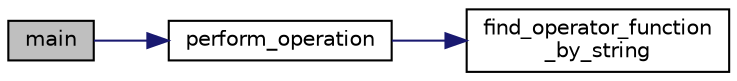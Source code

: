 digraph "main"
{
 // LATEX_PDF_SIZE
  edge [fontname="Helvetica",fontsize="10",labelfontname="Helvetica",labelfontsize="10"];
  node [fontname="Helvetica",fontsize="10",shape=record];
  rankdir="LR";
  Node1 [label="main",height=0.2,width=0.4,color="black", fillcolor="grey75", style="filled", fontcolor="black",tooltip=" "];
  Node1 -> Node2 [color="midnightblue",fontsize="10",style="solid",fontname="Helvetica"];
  Node2 [label="perform_operation",height=0.2,width=0.4,color="black", fillcolor="white", style="filled",URL="$calculator_8c.html#aec698015308a28785fc6607979320cc2",tooltip=" "];
  Node2 -> Node3 [color="midnightblue",fontsize="10",style="solid",fontname="Helvetica"];
  Node3 [label="find_operator_function\l_by_string",height=0.2,width=0.4,color="black", fillcolor="white", style="filled",URL="$calculator_8c.html#ade6869e07125d3d7f43ce5c7a546ab31",tooltip=" "];
}
